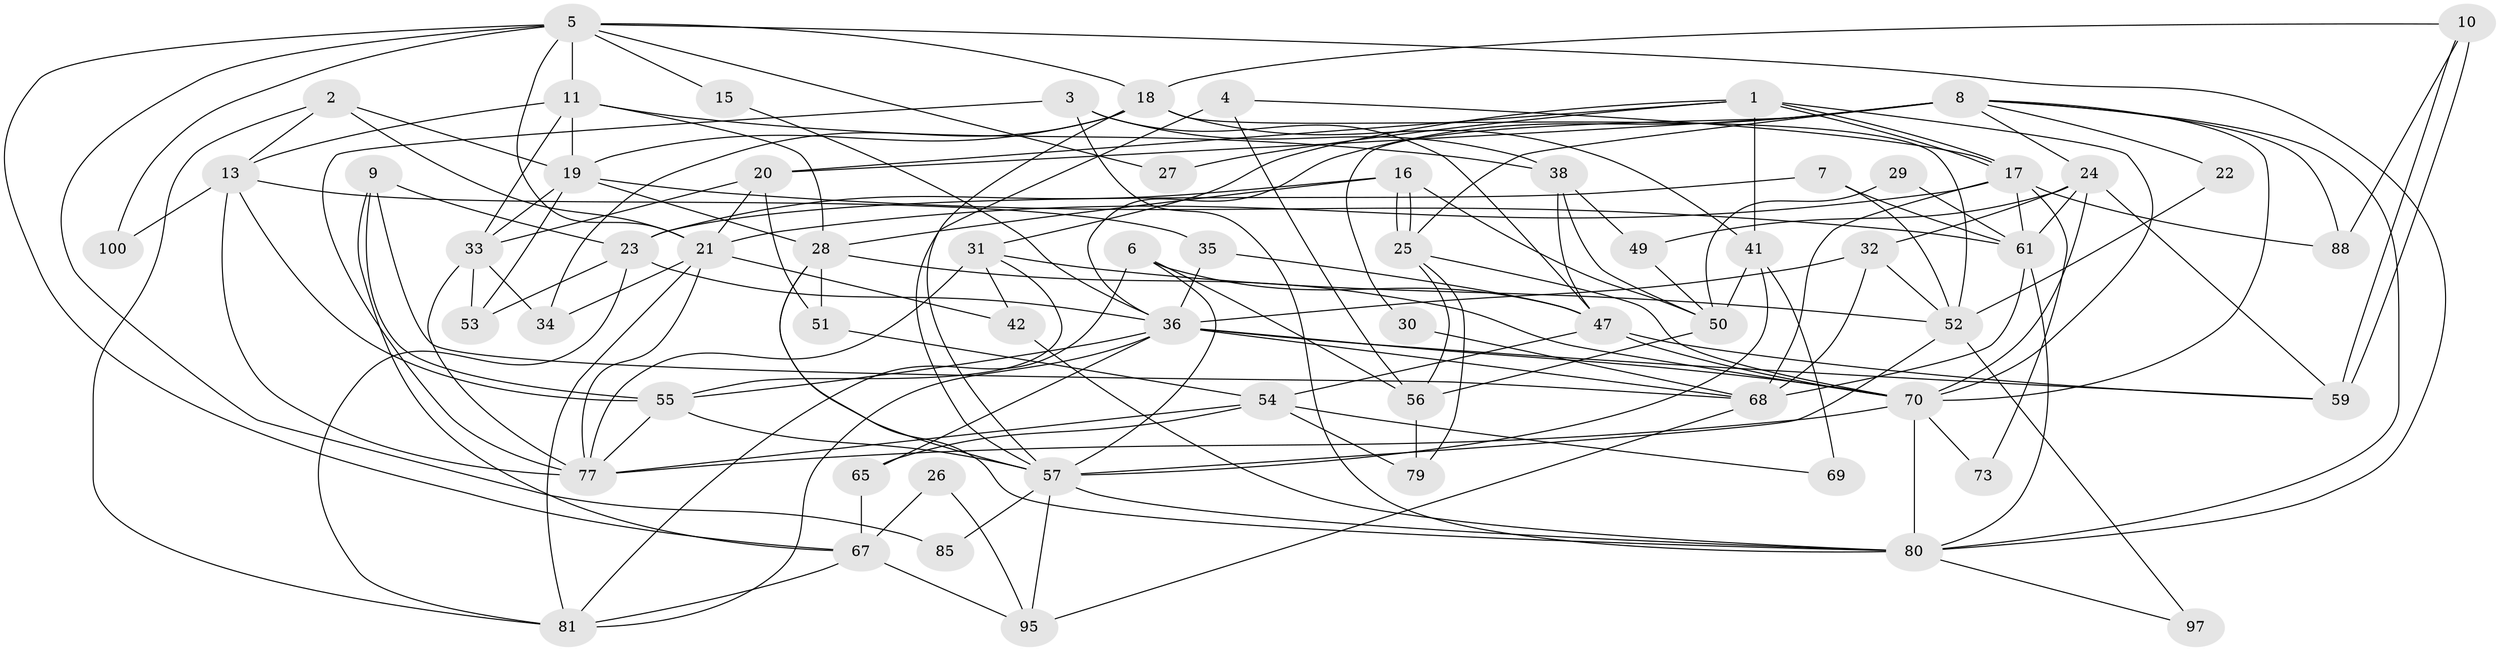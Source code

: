 // original degree distribution, {5: 0.25, 4: 0.28, 3: 0.19, 6: 0.05, 7: 0.06, 2: 0.17}
// Generated by graph-tools (version 1.1) at 2025/38/02/21/25 10:38:59]
// undirected, 64 vertices, 161 edges
graph export_dot {
graph [start="1"]
  node [color=gray90,style=filled];
  1 [super="+37"];
  2 [super="+14"];
  3;
  4;
  5 [super="+60"];
  6 [super="+94"];
  7;
  8 [super="+40"];
  9;
  10 [super="+82"];
  11 [super="+12"];
  13 [super="+64"];
  15;
  16 [super="+91"];
  17 [super="+43"];
  18 [super="+45"];
  19 [super="+44"];
  20 [super="+84"];
  21 [super="+98"];
  22;
  23 [super="+90"];
  24 [super="+63"];
  25 [super="+76"];
  26;
  27;
  28 [super="+58"];
  29;
  30;
  31 [super="+48"];
  32;
  33 [super="+89"];
  34;
  35;
  36 [super="+71"];
  38 [super="+39"];
  41 [super="+74"];
  42 [super="+46"];
  47 [super="+72"];
  49;
  50;
  51;
  52 [super="+78"];
  53;
  54 [super="+93"];
  55 [super="+75"];
  56 [super="+66"];
  57 [super="+99"];
  59;
  61 [super="+62"];
  65;
  67 [super="+86"];
  68 [super="+87"];
  69;
  70 [super="+92"];
  73;
  77 [super="+83"];
  79;
  80 [super="+96"];
  81;
  85;
  88;
  95;
  97;
  100;
  1 -- 70;
  1 -- 17;
  1 -- 17;
  1 -- 27;
  1 -- 31;
  1 -- 41;
  1 -- 20;
  2 -- 21;
  2 -- 13;
  2 -- 81;
  2 -- 19;
  3 -- 80;
  3 -- 47;
  3 -- 38;
  3 -- 77;
  4 -- 17;
  4 -- 56;
  4 -- 57;
  5 -- 18;
  5 -- 15;
  5 -- 27;
  5 -- 85;
  5 -- 80;
  5 -- 67;
  5 -- 100;
  5 -- 11;
  5 -- 21;
  6 -- 56;
  6 -- 57;
  6 -- 81;
  6 -- 47;
  7 -- 52;
  7 -- 23;
  7 -- 61;
  8 -- 20;
  8 -- 22;
  8 -- 88;
  8 -- 80;
  8 -- 30;
  8 -- 36;
  8 -- 25 [weight=2];
  8 -- 70;
  8 -- 24;
  9 -- 67;
  9 -- 68;
  9 -- 55;
  9 -- 23;
  10 -- 88;
  10 -- 59;
  10 -- 59;
  10 -- 18;
  11 -- 19;
  11 -- 33 [weight=2];
  11 -- 13;
  11 -- 28;
  11 -- 38;
  13 -- 35;
  13 -- 55;
  13 -- 100;
  13 -- 77;
  15 -- 36;
  16 -- 25;
  16 -- 25;
  16 -- 23;
  16 -- 28;
  16 -- 50;
  17 -- 88;
  17 -- 73;
  17 -- 61;
  17 -- 68;
  17 -- 21;
  18 -- 52;
  18 -- 41;
  18 -- 34;
  18 -- 57;
  18 -- 19;
  19 -- 33;
  19 -- 53;
  19 -- 28;
  19 -- 61;
  20 -- 33;
  20 -- 51;
  20 -- 21;
  21 -- 42;
  21 -- 81;
  21 -- 77;
  21 -- 34;
  22 -- 52;
  23 -- 81;
  23 -- 36;
  23 -- 53;
  24 -- 59;
  24 -- 61;
  24 -- 49;
  24 -- 32;
  24 -- 70;
  25 -- 56;
  25 -- 79;
  25 -- 70;
  26 -- 95;
  26 -- 67;
  28 -- 51;
  28 -- 57;
  28 -- 80;
  28 -- 70;
  29 -- 50;
  29 -- 61;
  30 -- 68;
  31 -- 42;
  31 -- 52;
  31 -- 55;
  31 -- 77;
  32 -- 52;
  32 -- 36;
  32 -- 68;
  33 -- 34;
  33 -- 53;
  33 -- 77;
  35 -- 36;
  35 -- 47;
  36 -- 81;
  36 -- 68;
  36 -- 65;
  36 -- 70;
  36 -- 55;
  36 -- 59;
  38 -- 49;
  38 -- 50;
  38 -- 47;
  41 -- 57;
  41 -- 69;
  41 -- 50;
  42 -- 80;
  47 -- 59;
  47 -- 54;
  47 -- 70;
  49 -- 50;
  50 -- 56;
  51 -- 54;
  52 -- 97;
  52 -- 57;
  54 -- 65;
  54 -- 69;
  54 -- 79;
  54 -- 77;
  55 -- 57;
  55 -- 77;
  56 -- 79;
  57 -- 80;
  57 -- 85;
  57 -- 95;
  61 -- 80;
  61 -- 68;
  65 -- 67;
  67 -- 81;
  67 -- 95;
  68 -- 95;
  70 -- 73;
  70 -- 80;
  70 -- 77;
  80 -- 97;
}
